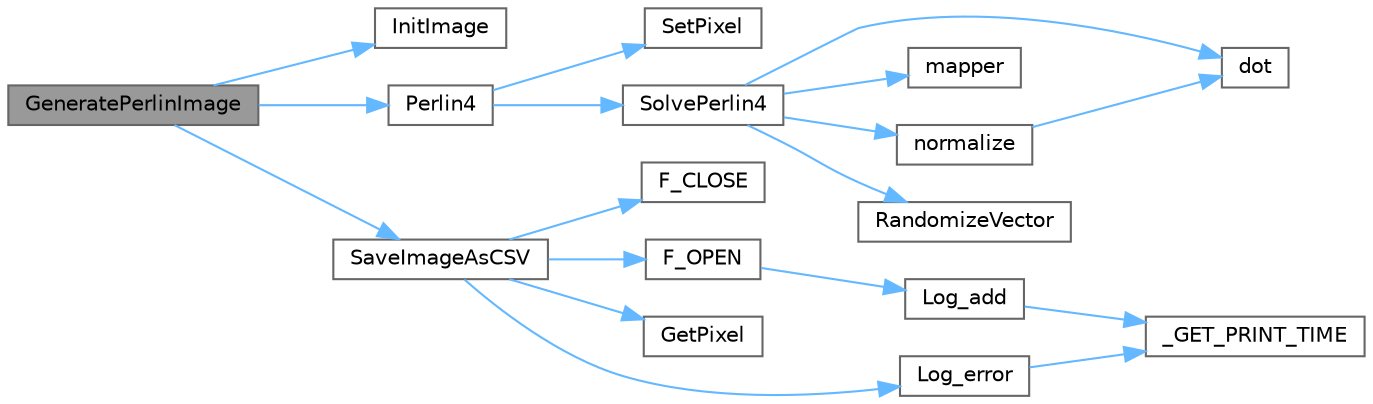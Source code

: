 digraph "GeneratePerlinImage"
{
 // LATEX_PDF_SIZE
  bgcolor="transparent";
  edge [fontname=Helvetica,fontsize=10,labelfontname=Helvetica,labelfontsize=10];
  node [fontname=Helvetica,fontsize=10,shape=box,height=0.2,width=0.4];
  rankdir="LR";
  Node1 [id="Node000001",label="GeneratePerlinImage",height=0.2,width=0.4,color="gray40", fillcolor="grey60", style="filled", fontcolor="black",tooltip=" "];
  Node1 -> Node2 [id="edge52_Node000001_Node000002",color="steelblue1",style="solid",tooltip=" "];
  Node2 [id="Node000002",label="InitImage",height=0.2,width=0.4,color="grey40", fillcolor="white", style="filled",URL="$d0/d39/a00314.html#a61b8047c5bba5a89979d65847e4103b1",tooltip=" "];
  Node1 -> Node3 [id="edge53_Node000001_Node000003",color="steelblue1",style="solid",tooltip=" "];
  Node3 [id="Node000003",label="Perlin4",height=0.2,width=0.4,color="grey40", fillcolor="white", style="filled",URL="$d0/d61/a00302.html#a573b5b9f4a318d5723b22ecfe2eaa87a",tooltip=" "];
  Node3 -> Node4 [id="edge54_Node000003_Node000004",color="steelblue1",style="solid",tooltip=" "];
  Node4 [id="Node000004",label="SetPixel",height=0.2,width=0.4,color="grey40", fillcolor="white", style="filled",URL="$d0/d39/a00314.html#aefaa1253ccc17864ac32b9d685b821d4",tooltip=" "];
  Node3 -> Node5 [id="edge55_Node000003_Node000005",color="steelblue1",style="solid",tooltip=" "];
  Node5 [id="Node000005",label="SolvePerlin4",height=0.2,width=0.4,color="grey40", fillcolor="white", style="filled",URL="$d0/d61/a00302.html#a26dda31c4d26a5c138a6b58cb7e50910",tooltip=" "];
  Node5 -> Node6 [id="edge56_Node000005_Node000006",color="steelblue1",style="solid",tooltip=" "];
  Node6 [id="Node000006",label="dot",height=0.2,width=0.4,color="grey40", fillcolor="white", style="filled",URL="$d0/d61/a00302.html#a7f35c7c40a9e0e57a50fd058b064e8f6",tooltip=" "];
  Node5 -> Node7 [id="edge57_Node000005_Node000007",color="steelblue1",style="solid",tooltip=" "];
  Node7 [id="Node000007",label="mapper",height=0.2,width=0.4,color="grey40", fillcolor="white", style="filled",URL="$d0/d61/a00302.html#a5641d0f9a07f405360fc111bf0e3e7d4",tooltip=" "];
  Node5 -> Node8 [id="edge58_Node000005_Node000008",color="steelblue1",style="solid",tooltip=" "];
  Node8 [id="Node000008",label="normalize",height=0.2,width=0.4,color="grey40", fillcolor="white", style="filled",URL="$d0/d61/a00302.html#ae6783c22fc9fe3e3afd30963992e383b",tooltip=" "];
  Node8 -> Node6 [id="edge59_Node000008_Node000006",color="steelblue1",style="solid",tooltip=" "];
  Node5 -> Node9 [id="edge60_Node000005_Node000009",color="steelblue1",style="solid",tooltip=" "];
  Node9 [id="Node000009",label="RandomizeVector",height=0.2,width=0.4,color="grey40", fillcolor="white", style="filled",URL="$d0/d61/a00302.html#af5816cb432fe4d1eeed508abdf19a429",tooltip=" "];
  Node1 -> Node10 [id="edge61_Node000001_Node000010",color="steelblue1",style="solid",tooltip=" "];
  Node10 [id="Node000010",label="SaveImageAsCSV",height=0.2,width=0.4,color="grey40", fillcolor="white", style="filled",URL="$df/da9/a00263.html#a214fc383a5cb483508da7bb0449a9528",tooltip=" "];
  Node10 -> Node11 [id="edge62_Node000010_Node000011",color="steelblue1",style="solid",tooltip=" "];
  Node11 [id="Node000011",label="F_CLOSE",height=0.2,width=0.4,color="grey40", fillcolor="white", style="filled",URL="$dc/d5d/a00278.html#ad62e6a72675aa7b389460e97f4e6d998",tooltip=" "];
  Node10 -> Node12 [id="edge63_Node000010_Node000012",color="steelblue1",style="solid",tooltip=" "];
  Node12 [id="Node000012",label="F_OPEN",height=0.2,width=0.4,color="grey40", fillcolor="white", style="filled",URL="$dc/d5d/a00278.html#a05d25080a4592a86386f6d0d3d48496c",tooltip=" "];
  Node12 -> Node13 [id="edge64_Node000012_Node000013",color="steelblue1",style="solid",tooltip=" "];
  Node13 [id="Node000013",label="Log_add",height=0.2,width=0.4,color="grey40", fillcolor="white", style="filled",URL="$d5/d42/a00269.html#a61353ebf0328d8bd1f61f224305e64bb",tooltip=" "];
  Node13 -> Node14 [id="edge65_Node000013_Node000014",color="steelblue1",style="solid",tooltip=" "];
  Node14 [id="Node000014",label="_GET_PRINT_TIME",height=0.2,width=0.4,color="grey40", fillcolor="white", style="filled",URL="$d5/d42/a00269.html#a89eb41300c751659cb27ad5955449bdc",tooltip=" "];
  Node10 -> Node15 [id="edge66_Node000010_Node000015",color="steelblue1",style="solid",tooltip=" "];
  Node15 [id="Node000015",label="GetPixel",height=0.2,width=0.4,color="grey40", fillcolor="white", style="filled",URL="$d0/d39/a00314.html#a78477801fe183cdf32e60df1c92b7320",tooltip=" "];
  Node10 -> Node16 [id="edge67_Node000010_Node000016",color="steelblue1",style="solid",tooltip=" "];
  Node16 [id="Node000016",label="Log_error",height=0.2,width=0.4,color="grey40", fillcolor="white", style="filled",URL="$d5/d42/a00269.html#ad795690a809192117add6898be812267",tooltip=" "];
  Node16 -> Node14 [id="edge68_Node000016_Node000014",color="steelblue1",style="solid",tooltip=" "];
}
